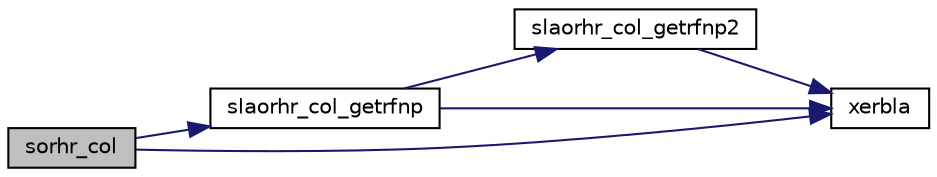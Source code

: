 digraph "sorhr_col"
{
 // LATEX_PDF_SIZE
  edge [fontname="Helvetica",fontsize="10",labelfontname="Helvetica",labelfontsize="10"];
  node [fontname="Helvetica",fontsize="10",shape=record];
  rankdir="LR";
  Node1 [label="sorhr_col",height=0.2,width=0.4,color="black", fillcolor="grey75", style="filled", fontcolor="black",tooltip="SORHR_COL"];
  Node1 -> Node2 [color="midnightblue",fontsize="10",style="solid",fontname="Helvetica"];
  Node2 [label="slaorhr_col_getrfnp",height=0.2,width=0.4,color="black", fillcolor="white", style="filled",URL="$slaorhr__col__getrfnp_8f.html#a917f47a5ef044ed957fb3516584d1e06",tooltip="SLAORHR_COL_GETRFNP"];
  Node2 -> Node3 [color="midnightblue",fontsize="10",style="solid",fontname="Helvetica"];
  Node3 [label="slaorhr_col_getrfnp2",height=0.2,width=0.4,color="black", fillcolor="white", style="filled",URL="$slaorhr__col__getrfnp2_8f.html#a0b9ce6d76d6b88e1da96fde46b9f3d96",tooltip="SLAORHR_COL_GETRFNP2"];
  Node3 -> Node4 [color="midnightblue",fontsize="10",style="solid",fontname="Helvetica"];
  Node4 [label="xerbla",height=0.2,width=0.4,color="black", fillcolor="white", style="filled",URL="$xerbla_8f.html#a377ee61015baf8dea7770b3a404b1c07",tooltip="XERBLA"];
  Node2 -> Node4 [color="midnightblue",fontsize="10",style="solid",fontname="Helvetica"];
  Node1 -> Node4 [color="midnightblue",fontsize="10",style="solid",fontname="Helvetica"];
}
